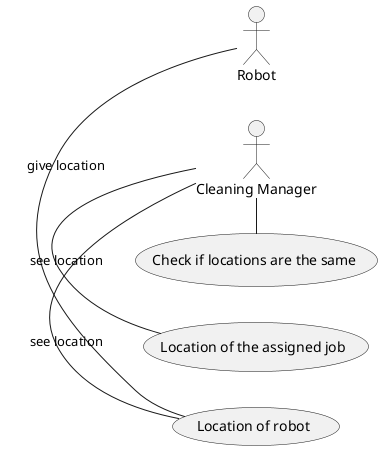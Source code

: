 @startuml UseCase7

left to right direction

actor "Cleaning Manager" as C
actor Robot

usecase "Location of robot" as locOfRob
usecase "Location of the assigned job" as locJob
usecase "Check if locations are the same" as Check

Robot - locOfRob: "give location"
C - locOfRob: "see location"
C -locJob: "see location"
C - Check

@enduml

'As a customer, I want to be able to see the location of robots so that I can make sure the right rooms are being cleaned.